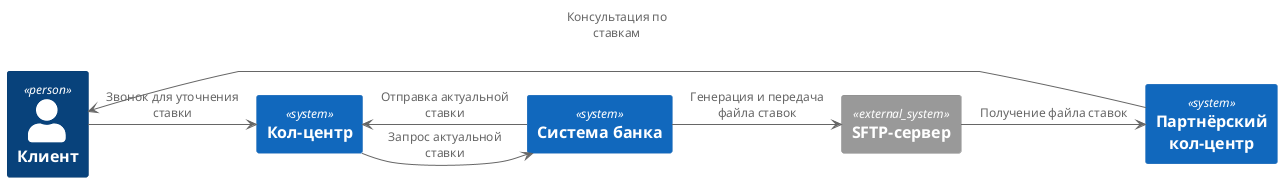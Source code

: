 @startuml
!include <C4/C4_Context>

LAYOUT_TOP_DOWN()

Person(client, "Клиент")
System(callCenter, "Кол-центр")
System(partnerCallCenter, "Партнёрский кол-центр")
System(bankSystem, "Система банка")
System_Ext(sftpServer, "SFTP-сервер")

client -> callCenter : Звонок для уточнения ставки
callCenter -> bankSystem : Запрос актуальной ставки
bankSystem -> callCenter : Отправка актуальной ставки
bankSystem -> sftpServer : Генерация и передача файла ставок
sftpServer -> partnerCallCenter : Получение файла ставок
partnerCallCenter -> client : Консультация по ставкам
@enduml